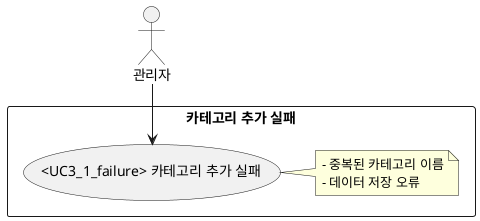 @startuml
actor "관리자" as Admin

rectangle "카테고리 추가 실패" {
  usecase "<UC3_1_failure> 카테고리 추가 실패" as UC3_1_failure
  note right
  - 중복된 카테고리 이름
  - 데이터 저장 오류
  end note
}

Admin --> UC3_1_failure
@enduml
